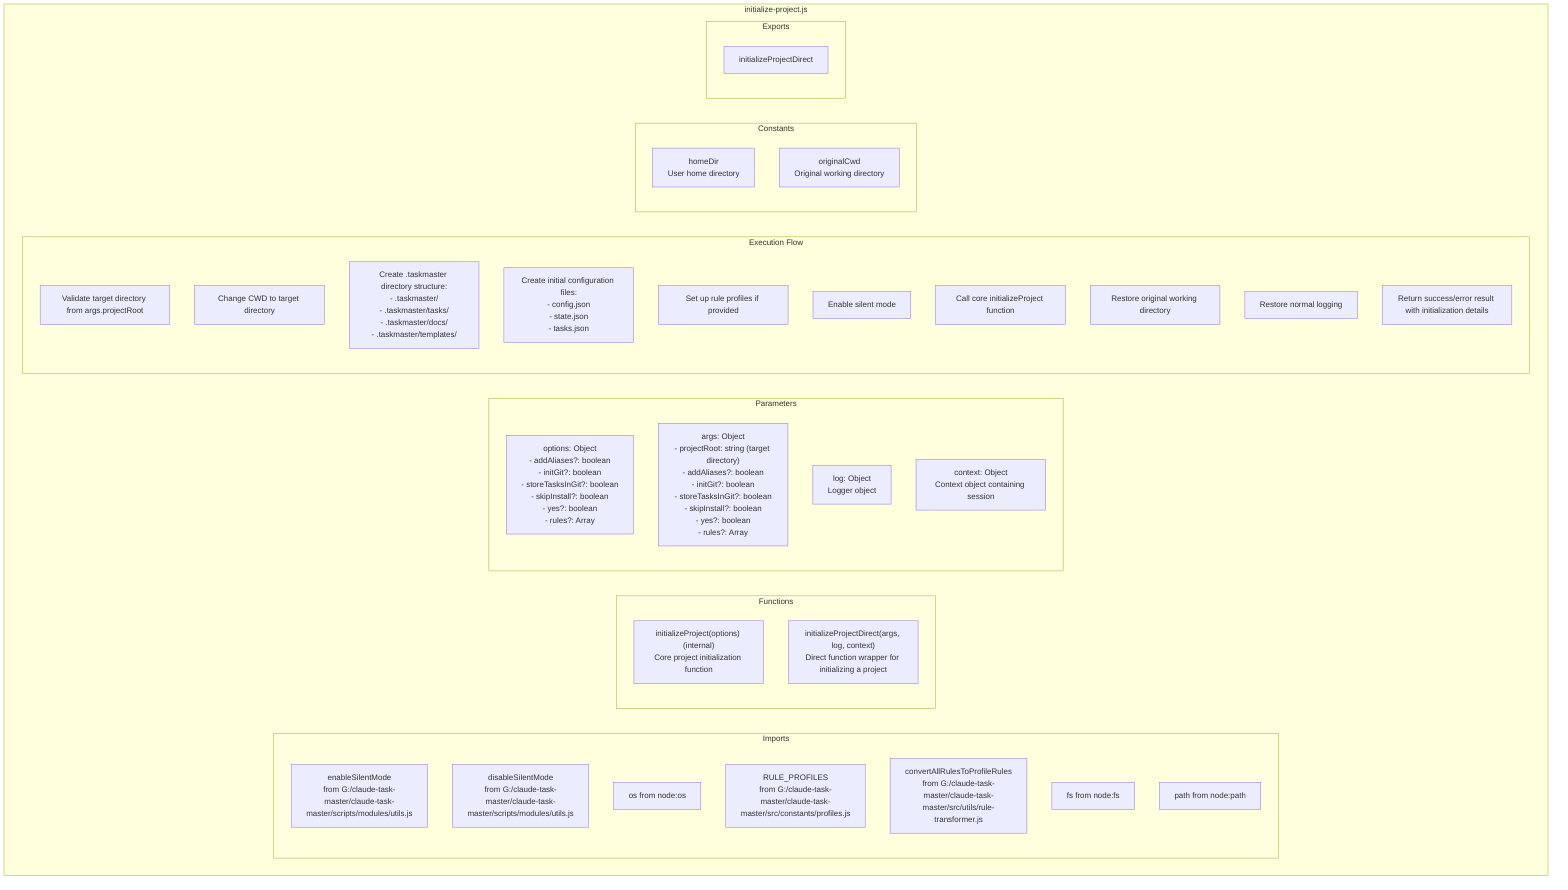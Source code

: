 graph TB
    subgraph "initialize-project.js"
        subgraph "Imports"
            enableSilentMode["enableSilentMode<br/>from G:/claude-task-master/claude-task-master/scripts/modules/utils.js"]
            disableSilentMode["disableSilentMode<br/>from G:/claude-task-master/claude-task-master/scripts/modules/utils.js"]
            os["os from node:os"]
            RULE_PROFILES["RULE_PROFILES<br/>from G:/claude-task-master/claude-task-master/src/constants/profiles.js"]
            convertAllRulesToProfileRules["convertAllRulesToProfileRules<br/>from G:/claude-task-master/claude-task-master/src/utils/rule-transformer.js"]
            fs["fs from node:fs"]
            path["path from node:path"]
        end

        subgraph "Functions"
            initializeProject["initializeProject(options) (internal)<br/>Core project initialization function"]
            initializeProjectDirect["initializeProjectDirect(args, log, context)<br/>Direct function wrapper for initializing a project"]
        end

        subgraph "Parameters"
            options["options: Object<br/>- addAliases?: boolean<br/>- initGit?: boolean<br/>- storeTasksInGit?: boolean<br/>- skipInstall?: boolean<br/>- yes?: boolean<br/>- rules?: Array<string>"]
            args["args: Object<br/>- projectRoot: string (target directory)<br/>- addAliases?: boolean<br/>- initGit?: boolean<br/>- storeTasksInGit?: boolean<br/>- skipInstall?: boolean<br/>- yes?: boolean<br/>- rules?: Array<string>"]
            log["log: Object<br/>Logger object"]
            context["context: Object<br/>Context object containing session"]
        end

        subgraph "Execution Flow"
            validateTargetDir["Validate target directory from args.projectRoot"]
            changeWorkingDir["Change CWD to target directory"]
            createDirectories["Create .taskmaster directory structure:<br/>- .taskmaster/<br/>- .taskmaster/tasks/<br/>- .taskmaster/docs/<br/>- .taskmaster/templates/"]
            createConfigFiles["Create initial configuration files:<br/>- config.json<br/>- state.json<br/>- tasks.json"]
            setupRules["Set up rule profiles if provided"]
            enableSilent["Enable silent mode"]
            callCoreInit["Call core initializeProject function"]
            restoreCWD["Restore original working directory"]
            restoreLogging["Restore normal logging"]
            returnResult["Return success/error result with initialization details"]
        end

        subgraph "Constants"
            homeDir["homeDir<br/>User home directory"]
            originalCwd["originalCwd<br/>Original working directory"]
        end

        subgraph "Exports"
            ExportInitializeProjectDirect["initializeProjectDirect"]
        end
    end